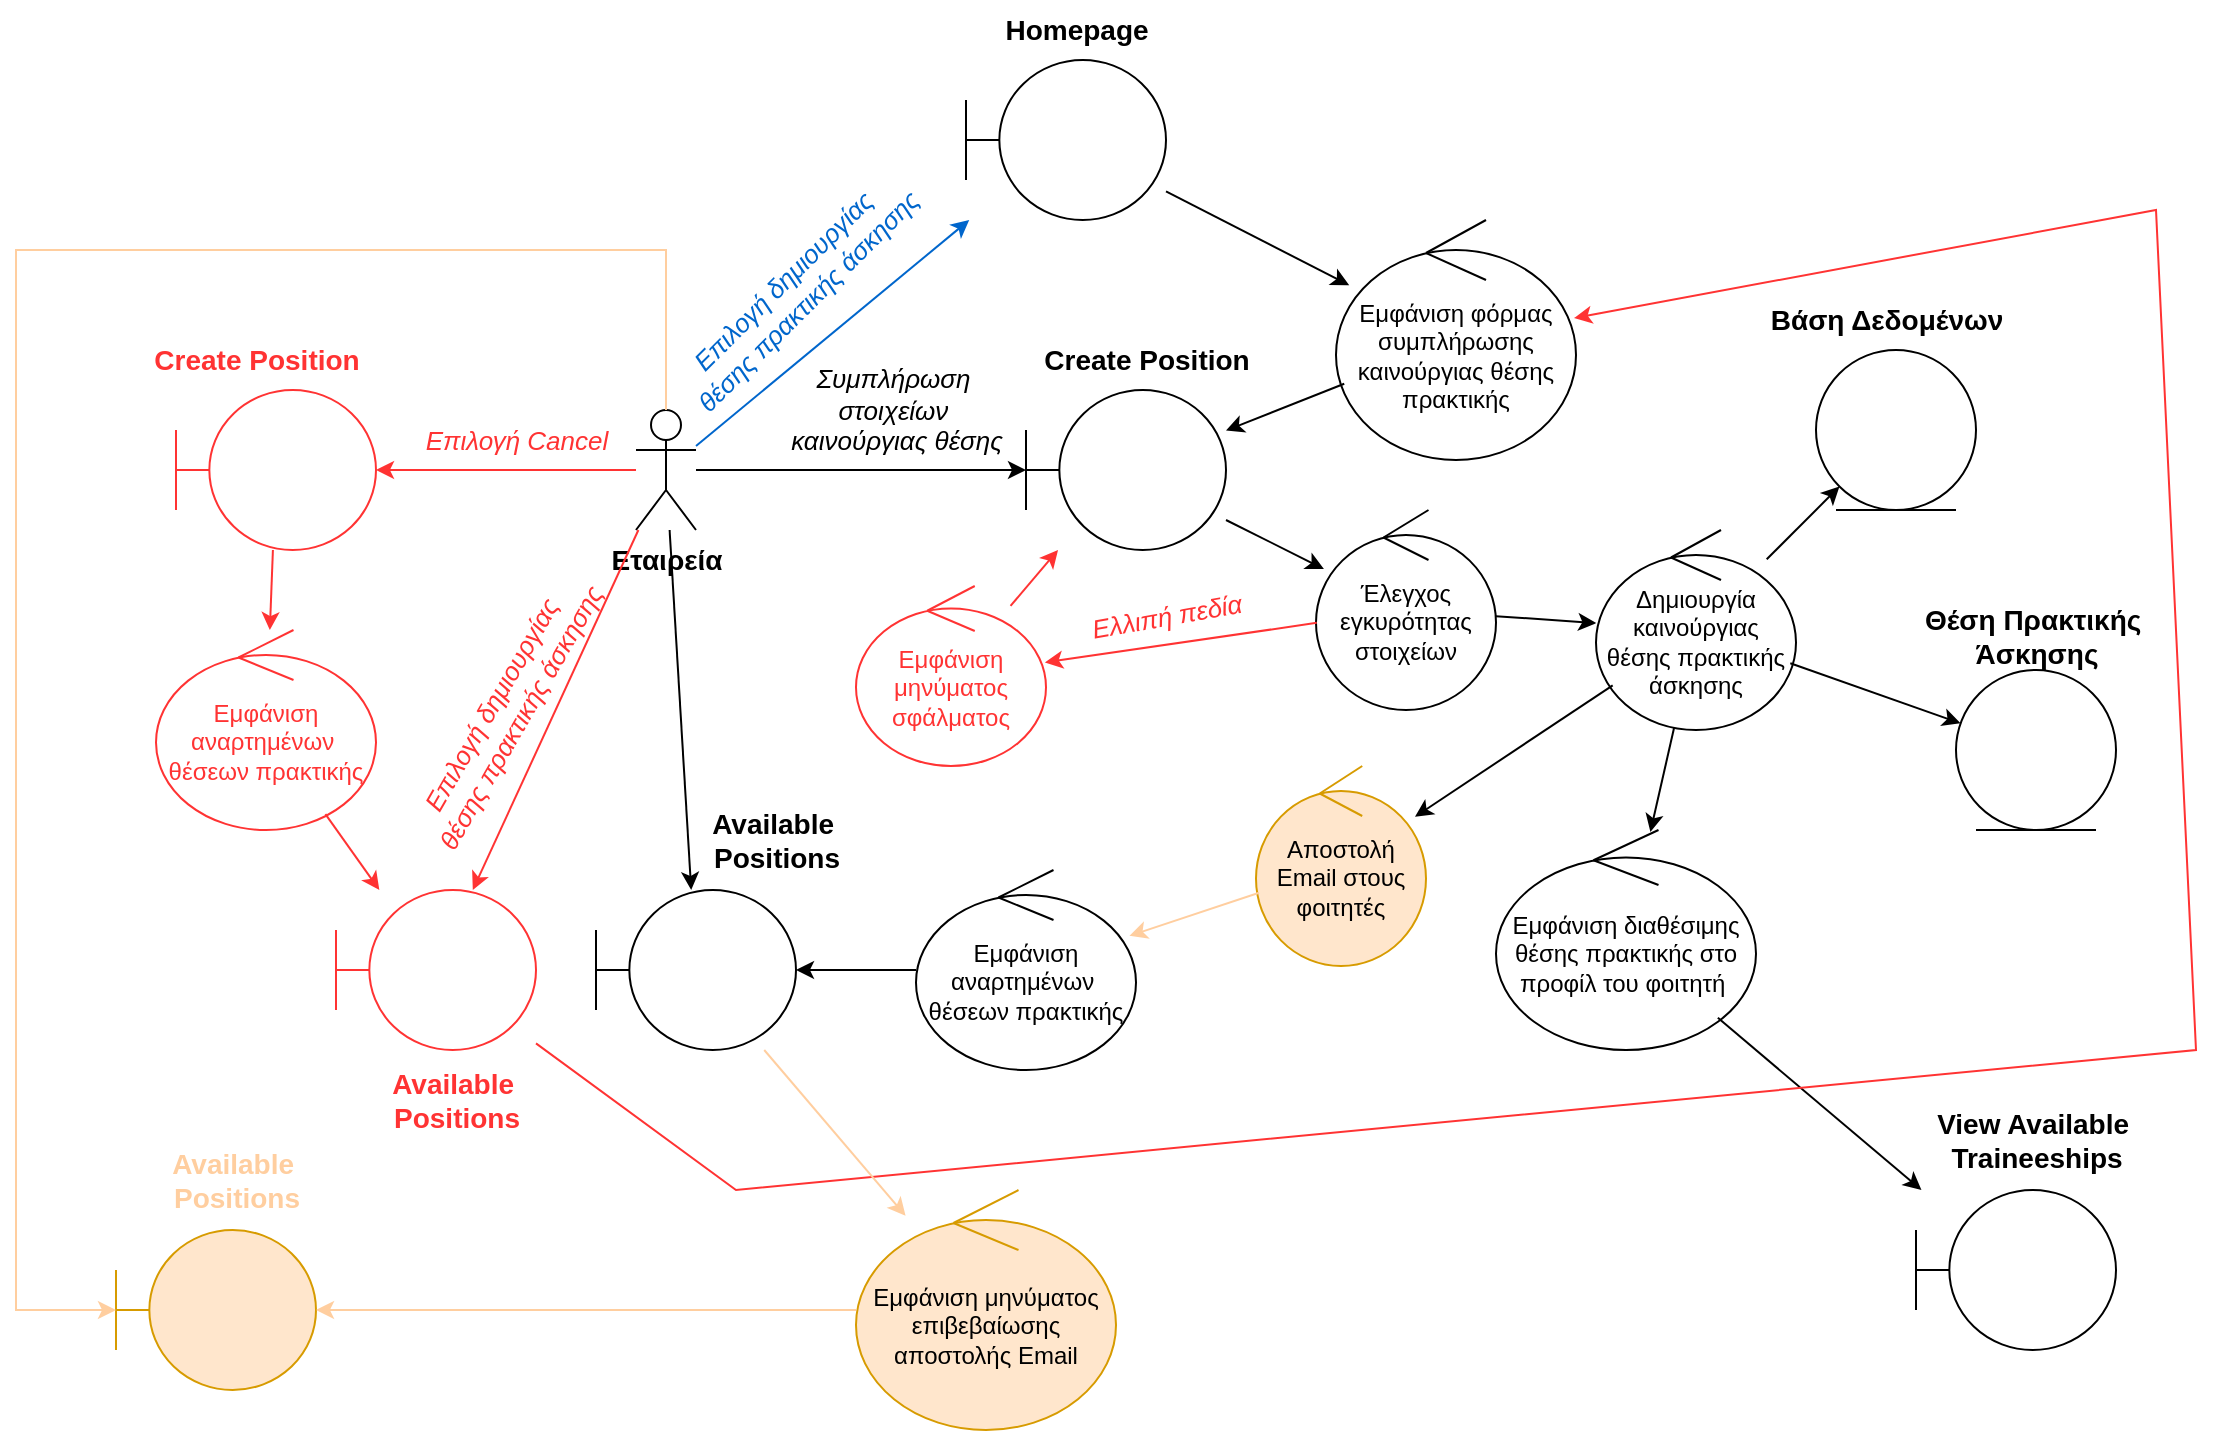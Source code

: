 <mxfile version="26.2.14">
  <diagram name="Page-1" id="SAnZHYn-Upv4jqZdxGQA">
    <mxGraphModel dx="2276" dy="897" grid="1" gridSize="10" guides="1" tooltips="1" connect="1" arrows="1" fold="1" page="1" pageScale="1" pageWidth="850" pageHeight="1100" math="0" shadow="0">
      <root>
        <mxCell id="0" />
        <mxCell id="1" parent="0" />
        <mxCell id="9OjLBAH8nGCl1bG84T98-1" value="&lt;span style=&quot;font-size: 14px;&quot;&gt;&lt;b&gt;Εταιρεία&lt;/b&gt;&lt;/span&gt;" style="shape=umlActor;verticalLabelPosition=bottom;verticalAlign=top;html=1;outlineConnect=0;" parent="1" vertex="1">
          <mxGeometry x="20" y="300" width="30" height="60" as="geometry" />
        </mxCell>
        <mxCell id="9OjLBAH8nGCl1bG84T98-2" value="" style="shape=umlBoundary;whiteSpace=wrap;html=1;" parent="1" vertex="1">
          <mxGeometry x="185" y="125" width="100" height="80" as="geometry" />
        </mxCell>
        <mxCell id="9OjLBAH8nGCl1bG84T98-3" value="Homepage" style="text;html=1;align=center;verticalAlign=middle;resizable=0;points=[];autosize=1;strokeColor=none;fillColor=none;fontSize=14;fontStyle=1" parent="1" vertex="1">
          <mxGeometry x="195" y="95" width="90" height="30" as="geometry" />
        </mxCell>
        <mxCell id="9OjLBAH8nGCl1bG84T98-4" value="" style="endArrow=classic;html=1;rounded=0;strokeColor=#0066CC;" parent="1" target="9OjLBAH8nGCl1bG84T98-2" edge="1">
          <mxGeometry width="50" height="50" relative="1" as="geometry">
            <mxPoint x="50" y="318" as="sourcePoint" />
            <mxPoint x="300" y="293" as="targetPoint" />
          </mxGeometry>
        </mxCell>
        <mxCell id="9OjLBAH8nGCl1bG84T98-5" value="Επιλογή δημιουργίας&amp;nbsp;&lt;div&gt;θέσης πρακτικής άσκησης&lt;/div&gt;" style="text;html=1;align=center;verticalAlign=middle;resizable=0;points=[];autosize=1;strokeColor=none;fillColor=none;fontStyle=2;fontSize=13;rotation=-45;fontColor=#0066CC;" parent="1" vertex="1">
          <mxGeometry x="15" y="220" width="170" height="40" as="geometry" />
        </mxCell>
        <mxCell id="9OjLBAH8nGCl1bG84T98-6" value="" style="shape=umlBoundary;whiteSpace=wrap;html=1;" parent="1" vertex="1">
          <mxGeometry x="215" y="290" width="100" height="80" as="geometry" />
        </mxCell>
        <mxCell id="9OjLBAH8nGCl1bG84T98-7" value="Create Position" style="text;html=1;align=center;verticalAlign=middle;resizable=0;points=[];autosize=1;strokeColor=none;fillColor=none;fontSize=14;fontStyle=1" parent="1" vertex="1">
          <mxGeometry x="215" y="260" width="120" height="30" as="geometry" />
        </mxCell>
        <mxCell id="9OjLBAH8nGCl1bG84T98-8" value="Εμφάνιση φόρμας συμπλήρωσης καινούργιας θέσης πρακτικής" style="ellipse;shape=umlControl;whiteSpace=wrap;html=1;fontStyle=0" parent="1" vertex="1">
          <mxGeometry x="370" y="205" width="120" height="120" as="geometry" />
        </mxCell>
        <mxCell id="9OjLBAH8nGCl1bG84T98-9" value="" style="endArrow=classic;html=1;rounded=0;" parent="1" source="9OjLBAH8nGCl1bG84T98-8" target="9OjLBAH8nGCl1bG84T98-6" edge="1">
          <mxGeometry width="50" height="50" relative="1" as="geometry">
            <mxPoint x="400" y="420" as="sourcePoint" />
            <mxPoint x="450" y="370" as="targetPoint" />
          </mxGeometry>
        </mxCell>
        <mxCell id="9OjLBAH8nGCl1bG84T98-10" value="" style="endArrow=classic;html=1;rounded=0;" parent="1" source="9OjLBAH8nGCl1bG84T98-2" target="9OjLBAH8nGCl1bG84T98-8" edge="1">
          <mxGeometry width="50" height="50" relative="1" as="geometry">
            <mxPoint x="400" y="420" as="sourcePoint" />
            <mxPoint x="450" y="370" as="targetPoint" />
          </mxGeometry>
        </mxCell>
        <mxCell id="9OjLBAH8nGCl1bG84T98-11" value="" style="endArrow=classic;html=1;rounded=0;" parent="1" source="9OjLBAH8nGCl1bG84T98-1" target="9OjLBAH8nGCl1bG84T98-6" edge="1">
          <mxGeometry width="50" height="50" relative="1" as="geometry">
            <mxPoint x="386" y="277" as="sourcePoint" />
            <mxPoint x="290" y="325" as="targetPoint" />
          </mxGeometry>
        </mxCell>
        <mxCell id="9OjLBAH8nGCl1bG84T98-12" value="Συμπλήρωση&amp;nbsp;&lt;div&gt;στοιχείων&amp;nbsp;&lt;/div&gt;&lt;div&gt;καινούργιας θέσης&lt;/div&gt;" style="text;html=1;align=center;verticalAlign=middle;resizable=0;points=[];autosize=1;strokeColor=none;fillColor=none;fontSize=13;fontStyle=2" parent="1" vertex="1">
          <mxGeometry x="85" y="270" width="130" height="60" as="geometry" />
        </mxCell>
        <mxCell id="9OjLBAH8nGCl1bG84T98-13" value="Έλεγχος εγκυρότητας στοιχείων" style="ellipse;shape=umlControl;whiteSpace=wrap;html=1;fontStyle=0" parent="1" vertex="1">
          <mxGeometry x="360" y="350" width="90" height="100" as="geometry" />
        </mxCell>
        <mxCell id="9OjLBAH8nGCl1bG84T98-14" value="" style="endArrow=classic;html=1;rounded=0;" parent="1" source="9OjLBAH8nGCl1bG84T98-6" target="9OjLBAH8nGCl1bG84T98-13" edge="1">
          <mxGeometry width="50" height="50" relative="1" as="geometry">
            <mxPoint x="400" y="420" as="sourcePoint" />
            <mxPoint x="450" y="370" as="targetPoint" />
          </mxGeometry>
        </mxCell>
        <mxCell id="9OjLBAH8nGCl1bG84T98-15" value="Δημιουργία καινούργιας θέσης πρακτικής άσκησης" style="ellipse;shape=umlControl;whiteSpace=wrap;html=1;fontStyle=0" parent="1" vertex="1">
          <mxGeometry x="500" y="360" width="100" height="100" as="geometry" />
        </mxCell>
        <mxCell id="9OjLBAH8nGCl1bG84T98-16" value="" style="ellipse;shape=umlEntity;whiteSpace=wrap;html=1;" parent="1" vertex="1">
          <mxGeometry x="610" y="270" width="80" height="80" as="geometry" />
        </mxCell>
        <mxCell id="9OjLBAH8nGCl1bG84T98-17" value="Βάση Δεδομένων" style="text;html=1;align=center;verticalAlign=middle;resizable=0;points=[];autosize=1;strokeColor=none;fillColor=none;fontSize=14;fontStyle=1" parent="1" vertex="1">
          <mxGeometry x="580" y="240" width="130" height="30" as="geometry" />
        </mxCell>
        <mxCell id="9OjLBAH8nGCl1bG84T98-18" value="" style="endArrow=classic;html=1;rounded=0;" parent="1" source="9OjLBAH8nGCl1bG84T98-15" target="9OjLBAH8nGCl1bG84T98-21" edge="1">
          <mxGeometry width="50" height="50" relative="1" as="geometry">
            <mxPoint x="540" y="150" as="sourcePoint" />
            <mxPoint x="590" y="100" as="targetPoint" />
          </mxGeometry>
        </mxCell>
        <mxCell id="9OjLBAH8nGCl1bG84T98-19" value="" style="endArrow=classic;html=1;rounded=0;" parent="1" source="9OjLBAH8nGCl1bG84T98-15" target="9OjLBAH8nGCl1bG84T98-16" edge="1">
          <mxGeometry width="50" height="50" relative="1" as="geometry">
            <mxPoint x="400" y="420" as="sourcePoint" />
            <mxPoint x="450" y="370" as="targetPoint" />
          </mxGeometry>
        </mxCell>
        <mxCell id="9OjLBAH8nGCl1bG84T98-20" value="" style="endArrow=classic;html=1;rounded=0;" parent="1" source="9OjLBAH8nGCl1bG84T98-13" target="9OjLBAH8nGCl1bG84T98-15" edge="1">
          <mxGeometry width="50" height="50" relative="1" as="geometry">
            <mxPoint x="400" y="420" as="sourcePoint" />
            <mxPoint x="450" y="370" as="targetPoint" />
          </mxGeometry>
        </mxCell>
        <mxCell id="9OjLBAH8nGCl1bG84T98-21" value="" style="ellipse;shape=umlEntity;whiteSpace=wrap;html=1;" parent="1" vertex="1">
          <mxGeometry x="680" y="430" width="80" height="80" as="geometry" />
        </mxCell>
        <mxCell id="9OjLBAH8nGCl1bG84T98-22" value="Θέση Πρακτικής&amp;nbsp;&lt;div&gt;Άσκησης&lt;/div&gt;" style="text;html=1;align=center;verticalAlign=middle;resizable=0;points=[];autosize=1;strokeColor=none;fillColor=none;fontSize=14;fontStyle=1" parent="1" vertex="1">
          <mxGeometry x="655" y="388" width="130" height="50" as="geometry" />
        </mxCell>
        <mxCell id="9OjLBAH8nGCl1bG84T98-23" value="Εμφάνιση αναρτημένων&amp;nbsp; θέσεων πρακτικής" style="ellipse;shape=umlControl;whiteSpace=wrap;html=1;fontStyle=0" parent="1" vertex="1">
          <mxGeometry x="160" y="530" width="110" height="100" as="geometry" />
        </mxCell>
        <mxCell id="9OjLBAH8nGCl1bG84T98-25" value="" style="shape=umlBoundary;whiteSpace=wrap;html=1;" parent="1" vertex="1">
          <mxGeometry y="540" width="100" height="80" as="geometry" />
        </mxCell>
        <mxCell id="9OjLBAH8nGCl1bG84T98-26" value="Available&amp;nbsp;&lt;div&gt;Positions&lt;/div&gt;" style="text;html=1;align=center;verticalAlign=middle;resizable=0;points=[];autosize=1;strokeColor=none;fillColor=none;fontSize=14;fontStyle=1" parent="1" vertex="1">
          <mxGeometry x="50" y="490" width="80" height="50" as="geometry" />
        </mxCell>
        <mxCell id="9OjLBAH8nGCl1bG84T98-27" value="" style="endArrow=classic;html=1;rounded=0;" parent="1" source="9OjLBAH8nGCl1bG84T98-1" target="9OjLBAH8nGCl1bG84T98-25" edge="1">
          <mxGeometry width="50" height="50" relative="1" as="geometry">
            <mxPoint x="400" y="420" as="sourcePoint" />
            <mxPoint x="450" y="370" as="targetPoint" />
          </mxGeometry>
        </mxCell>
        <mxCell id="9OjLBAH8nGCl1bG84T98-28" value="" style="endArrow=classic;html=1;rounded=0;" parent="1" source="9OjLBAH8nGCl1bG84T98-23" target="9OjLBAH8nGCl1bG84T98-25" edge="1">
          <mxGeometry width="50" height="50" relative="1" as="geometry">
            <mxPoint x="400" y="420" as="sourcePoint" />
            <mxPoint x="450" y="370" as="targetPoint" />
          </mxGeometry>
        </mxCell>
        <mxCell id="9OjLBAH8nGCl1bG84T98-29" value="Εμφάνιση διαθέσιμης θέσης πρακτικής στο προφίλ του φοιτητή&amp;nbsp;" style="ellipse;shape=umlControl;whiteSpace=wrap;html=1;fontStyle=0" parent="1" vertex="1">
          <mxGeometry x="450" y="510" width="130" height="110" as="geometry" />
        </mxCell>
        <mxCell id="9OjLBAH8nGCl1bG84T98-30" value="" style="endArrow=classic;html=1;rounded=0;" parent="1" source="9OjLBAH8nGCl1bG84T98-15" target="9OjLBAH8nGCl1bG84T98-29" edge="1">
          <mxGeometry width="50" height="50" relative="1" as="geometry">
            <mxPoint x="400" y="420" as="sourcePoint" />
            <mxPoint x="450" y="370" as="targetPoint" />
          </mxGeometry>
        </mxCell>
        <mxCell id="9OjLBAH8nGCl1bG84T98-31" value="" style="shape=umlBoundary;whiteSpace=wrap;html=1;" parent="1" vertex="1">
          <mxGeometry x="660" y="690" width="100" height="80" as="geometry" />
        </mxCell>
        <mxCell id="9OjLBAH8nGCl1bG84T98-32" value="View Available&amp;nbsp;&lt;div&gt;Traineeships&lt;/div&gt;" style="text;html=1;align=center;verticalAlign=middle;resizable=0;points=[];autosize=1;strokeColor=none;fillColor=none;fontSize=14;fontStyle=1" parent="1" vertex="1">
          <mxGeometry x="660" y="640" width="120" height="50" as="geometry" />
        </mxCell>
        <mxCell id="9OjLBAH8nGCl1bG84T98-33" value="" style="endArrow=classic;html=1;rounded=0;" parent="1" source="9OjLBAH8nGCl1bG84T98-29" target="9OjLBAH8nGCl1bG84T98-31" edge="1">
          <mxGeometry width="50" height="50" relative="1" as="geometry">
            <mxPoint x="400" y="420" as="sourcePoint" />
            <mxPoint x="450" y="370" as="targetPoint" />
          </mxGeometry>
        </mxCell>
        <mxCell id="9OjLBAH8nGCl1bG84T98-34" value="" style="endArrow=classic;html=1;rounded=0;strokeColor=light-dark(#FF3333,#ED0202);" parent="1" source="9OjLBAH8nGCl1bG84T98-13" target="9OjLBAH8nGCl1bG84T98-36" edge="1">
          <mxGeometry width="50" height="50" relative="1" as="geometry">
            <mxPoint x="330" y="410" as="sourcePoint" />
            <mxPoint x="270" y="550" as="targetPoint" />
          </mxGeometry>
        </mxCell>
        <mxCell id="9OjLBAH8nGCl1bG84T98-35" value="Ελλιπή πεδία" style="text;html=1;align=center;verticalAlign=middle;resizable=0;points=[];autosize=1;strokeColor=none;fillColor=none;fontSize=13;fontStyle=2;fontColor=light-dark(#FF3333,#ED0202);rotation=-10;" parent="1" vertex="1">
          <mxGeometry x="235" y="388" width="100" height="30" as="geometry" />
        </mxCell>
        <mxCell id="9OjLBAH8nGCl1bG84T98-36" value="Εμφάνιση μηνύματος σφάλματος" style="ellipse;shape=umlControl;whiteSpace=wrap;html=1;fontStyle=0;fontColor=light-dark(#FF3333,#ED0202);strokeColor=light-dark(#FF3333,#ED0202);" parent="1" vertex="1">
          <mxGeometry x="130" y="388" width="95" height="90" as="geometry" />
        </mxCell>
        <mxCell id="9OjLBAH8nGCl1bG84T98-37" value="" style="endArrow=classic;html=1;rounded=0;strokeColor=light-dark(#FF3333,#ED0202);" parent="1" source="9OjLBAH8nGCl1bG84T98-36" target="9OjLBAH8nGCl1bG84T98-6" edge="1">
          <mxGeometry width="50" height="50" relative="1" as="geometry">
            <mxPoint x="330" y="410" as="sourcePoint" />
            <mxPoint x="380" y="360" as="targetPoint" />
          </mxGeometry>
        </mxCell>
        <mxCell id="9OjLBAH8nGCl1bG84T98-38" value="" style="shape=umlBoundary;whiteSpace=wrap;html=1;strokeColor=light-dark(#FF3333,#ED0202);" parent="1" vertex="1">
          <mxGeometry x="-210" y="290" width="100" height="80" as="geometry" />
        </mxCell>
        <mxCell id="9OjLBAH8nGCl1bG84T98-39" value="" style="endArrow=classic;html=1;rounded=0;strokeColor=light-dark(#FF3333,#ED0202);" parent="1" source="9OjLBAH8nGCl1bG84T98-1" target="9OjLBAH8nGCl1bG84T98-38" edge="1">
          <mxGeometry width="50" height="50" relative="1" as="geometry">
            <mxPoint x="217" y="408" as="sourcePoint" />
            <mxPoint x="241" y="380" as="targetPoint" />
          </mxGeometry>
        </mxCell>
        <mxCell id="9OjLBAH8nGCl1bG84T98-40" value="Επιλογή Cancel" style="text;html=1;align=center;verticalAlign=middle;resizable=0;points=[];autosize=1;strokeColor=none;fillColor=none;fontSize=13;fontStyle=2;fontColor=light-dark(#FF3333,#ED0202);" parent="1" vertex="1">
          <mxGeometry x="-100" y="300" width="120" height="30" as="geometry" />
        </mxCell>
        <mxCell id="9OjLBAH8nGCl1bG84T98-41" value="Create Position" style="text;html=1;align=center;verticalAlign=middle;resizable=0;points=[];autosize=1;strokeColor=none;fillColor=none;fontSize=14;fontStyle=1;fontColor=light-dark(#FF3333,#ED0202);" parent="1" vertex="1">
          <mxGeometry x="-230" y="260" width="120" height="30" as="geometry" />
        </mxCell>
        <mxCell id="9OjLBAH8nGCl1bG84T98-42" value="Εμφάνιση αναρτημένων&amp;nbsp; θέσεων πρακτικής" style="ellipse;shape=umlControl;whiteSpace=wrap;html=1;fontStyle=0;fontColor=light-dark(#FF3333,#ED0202);strokeColor=light-dark(#FF3333,#ED0202);" parent="1" vertex="1">
          <mxGeometry x="-220" y="410" width="110" height="100" as="geometry" />
        </mxCell>
        <mxCell id="9OjLBAH8nGCl1bG84T98-43" value="" style="endArrow=classic;html=1;rounded=0;strokeColor=light-dark(#FF3333,#ED0202);" parent="1" source="9OjLBAH8nGCl1bG84T98-38" target="9OjLBAH8nGCl1bG84T98-42" edge="1">
          <mxGeometry width="50" height="50" relative="1" as="geometry">
            <mxPoint x="330" y="410" as="sourcePoint" />
            <mxPoint x="380" y="360" as="targetPoint" />
          </mxGeometry>
        </mxCell>
        <mxCell id="9OjLBAH8nGCl1bG84T98-45" value="" style="shape=umlBoundary;whiteSpace=wrap;html=1;strokeColor=light-dark(#FF3333,#ED0202);" parent="1" vertex="1">
          <mxGeometry x="-130" y="540" width="100" height="80" as="geometry" />
        </mxCell>
        <mxCell id="9OjLBAH8nGCl1bG84T98-46" value="" style="endArrow=classic;html=1;rounded=0;strokeColor=light-dark(#FF3333,#ED0202);" parent="1" source="9OjLBAH8nGCl1bG84T98-1" target="9OjLBAH8nGCl1bG84T98-45" edge="1">
          <mxGeometry width="50" height="50" relative="1" as="geometry">
            <mxPoint x="-159" y="380" as="sourcePoint" />
            <mxPoint x="-174" y="451" as="targetPoint" />
          </mxGeometry>
        </mxCell>
        <mxCell id="9OjLBAH8nGCl1bG84T98-47" value="" style="endArrow=classic;html=1;rounded=0;strokeColor=light-dark(#FF3333,#ED0202);" parent="1" source="9OjLBAH8nGCl1bG84T98-42" target="9OjLBAH8nGCl1bG84T98-45" edge="1">
          <mxGeometry width="50" height="50" relative="1" as="geometry">
            <mxPoint x="-149" y="390" as="sourcePoint" />
            <mxPoint x="-164" y="461" as="targetPoint" />
          </mxGeometry>
        </mxCell>
        <mxCell id="9OjLBAH8nGCl1bG84T98-48" value="Available&amp;nbsp;&lt;div&gt;Positions&lt;/div&gt;" style="text;html=1;align=center;verticalAlign=middle;resizable=0;points=[];autosize=1;strokeColor=none;fillColor=none;fontSize=14;fontStyle=1;fontColor=light-dark(#FF3333,#ED0202);" parent="1" vertex="1">
          <mxGeometry x="-110" y="620" width="80" height="50" as="geometry" />
        </mxCell>
        <mxCell id="9OjLBAH8nGCl1bG84T98-49" value="Επιλογή δημιουργίας&amp;nbsp;&lt;div&gt;θέσης πρακτικής άσκησης&lt;/div&gt;" style="text;html=1;align=center;verticalAlign=middle;resizable=0;points=[];autosize=1;strokeColor=none;fillColor=none;fontStyle=2;fontSize=13;rotation=-60;fontColor=light-dark(#FF3333,#ED0202);" parent="1" vertex="1">
          <mxGeometry x="-130" y="430" width="170" height="40" as="geometry" />
        </mxCell>
        <mxCell id="9OjLBAH8nGCl1bG84T98-50" value="" style="endArrow=classic;html=1;rounded=0;strokeColor=light-dark(#FF3333,#ED0202);" parent="1" source="9OjLBAH8nGCl1bG84T98-45" target="9OjLBAH8nGCl1bG84T98-8" edge="1">
          <mxGeometry width="50" height="50" relative="1" as="geometry">
            <mxPoint x="-125" y="512" as="sourcePoint" />
            <mxPoint x="570" y="200" as="targetPoint" />
            <Array as="points">
              <mxPoint x="70" y="690" />
              <mxPoint x="800" y="620" />
              <mxPoint x="780" y="200" />
            </Array>
          </mxGeometry>
        </mxCell>
        <mxCell id="iH5WlAGfgZ0s-1_UqLP--1" value="Αποστολή Email στους φοιτητές" style="ellipse;shape=umlControl;whiteSpace=wrap;html=1;fontStyle=0;fillColor=#ffe6cc;strokeColor=#d79b00;" vertex="1" parent="1">
          <mxGeometry x="330" y="478" width="85" height="100" as="geometry" />
        </mxCell>
        <mxCell id="iH5WlAGfgZ0s-1_UqLP--2" value="Εμφάνιση μηνύματος επιβεβαίωσης αποστολής Email" style="ellipse;shape=umlControl;whiteSpace=wrap;html=1;fontStyle=0;fillColor=#ffe6cc;strokeColor=#d79b00;" vertex="1" parent="1">
          <mxGeometry x="130" y="690" width="130" height="120" as="geometry" />
        </mxCell>
        <mxCell id="iH5WlAGfgZ0s-1_UqLP--3" value="" style="endArrow=classic;html=1;rounded=0;" edge="1" parent="1" source="9OjLBAH8nGCl1bG84T98-15" target="iH5WlAGfgZ0s-1_UqLP--1">
          <mxGeometry width="50" height="50" relative="1" as="geometry">
            <mxPoint x="559" y="470" as="sourcePoint" />
            <mxPoint x="557" y="540" as="targetPoint" />
          </mxGeometry>
        </mxCell>
        <mxCell id="iH5WlAGfgZ0s-1_UqLP--4" value="" style="endArrow=classic;html=1;rounded=0;strokeColor=#FFCE9F;" edge="1" parent="1" source="iH5WlAGfgZ0s-1_UqLP--1" target="9OjLBAH8nGCl1bG84T98-23">
          <mxGeometry width="50" height="50" relative="1" as="geometry">
            <mxPoint x="600" y="635" as="sourcePoint" />
            <mxPoint x="674" y="700" as="targetPoint" />
          </mxGeometry>
        </mxCell>
        <mxCell id="iH5WlAGfgZ0s-1_UqLP--6" value="" style="endArrow=classic;html=1;rounded=0;strokeColor=#FFCE9F;" edge="1" parent="1" source="9OjLBAH8nGCl1bG84T98-25" target="iH5WlAGfgZ0s-1_UqLP--2">
          <mxGeometry width="50" height="50" relative="1" as="geometry">
            <mxPoint x="170" y="590" as="sourcePoint" />
            <mxPoint x="110" y="590" as="targetPoint" />
          </mxGeometry>
        </mxCell>
        <mxCell id="iH5WlAGfgZ0s-1_UqLP--7" value="" style="shape=umlBoundary;whiteSpace=wrap;html=1;fillColor=#ffe6cc;strokeColor=#d79b00;" vertex="1" parent="1">
          <mxGeometry x="-240" y="710" width="100" height="80" as="geometry" />
        </mxCell>
        <mxCell id="iH5WlAGfgZ0s-1_UqLP--8" value="" style="endArrow=classic;html=1;rounded=0;strokeColor=#FFCE9F;" edge="1" parent="1" source="iH5WlAGfgZ0s-1_UqLP--2" target="iH5WlAGfgZ0s-1_UqLP--7">
          <mxGeometry width="50" height="50" relative="1" as="geometry">
            <mxPoint x="170" y="590" as="sourcePoint" />
            <mxPoint x="110" y="590" as="targetPoint" />
          </mxGeometry>
        </mxCell>
        <mxCell id="iH5WlAGfgZ0s-1_UqLP--9" value="Available&amp;nbsp;&lt;div&gt;Positions&lt;/div&gt;" style="text;html=1;align=center;verticalAlign=middle;resizable=0;points=[];autosize=1;strokeColor=none;fillColor=none;fontSize=14;fontStyle=1;fontColor=#FFCE9F;" vertex="1" parent="1">
          <mxGeometry x="-220" y="660" width="80" height="50" as="geometry" />
        </mxCell>
        <mxCell id="iH5WlAGfgZ0s-1_UqLP--10" value="" style="endArrow=classic;html=1;rounded=0;strokeColor=#FFCE9F;" edge="1" parent="1" source="9OjLBAH8nGCl1bG84T98-1" target="iH5WlAGfgZ0s-1_UqLP--7">
          <mxGeometry width="50" height="50" relative="1" as="geometry">
            <mxPoint x="47" y="370" as="sourcePoint" />
            <mxPoint x="58" y="550" as="targetPoint" />
            <Array as="points">
              <mxPoint x="35" y="220" />
              <mxPoint x="-290" y="220" />
              <mxPoint x="-290" y="750" />
            </Array>
          </mxGeometry>
        </mxCell>
      </root>
    </mxGraphModel>
  </diagram>
</mxfile>
